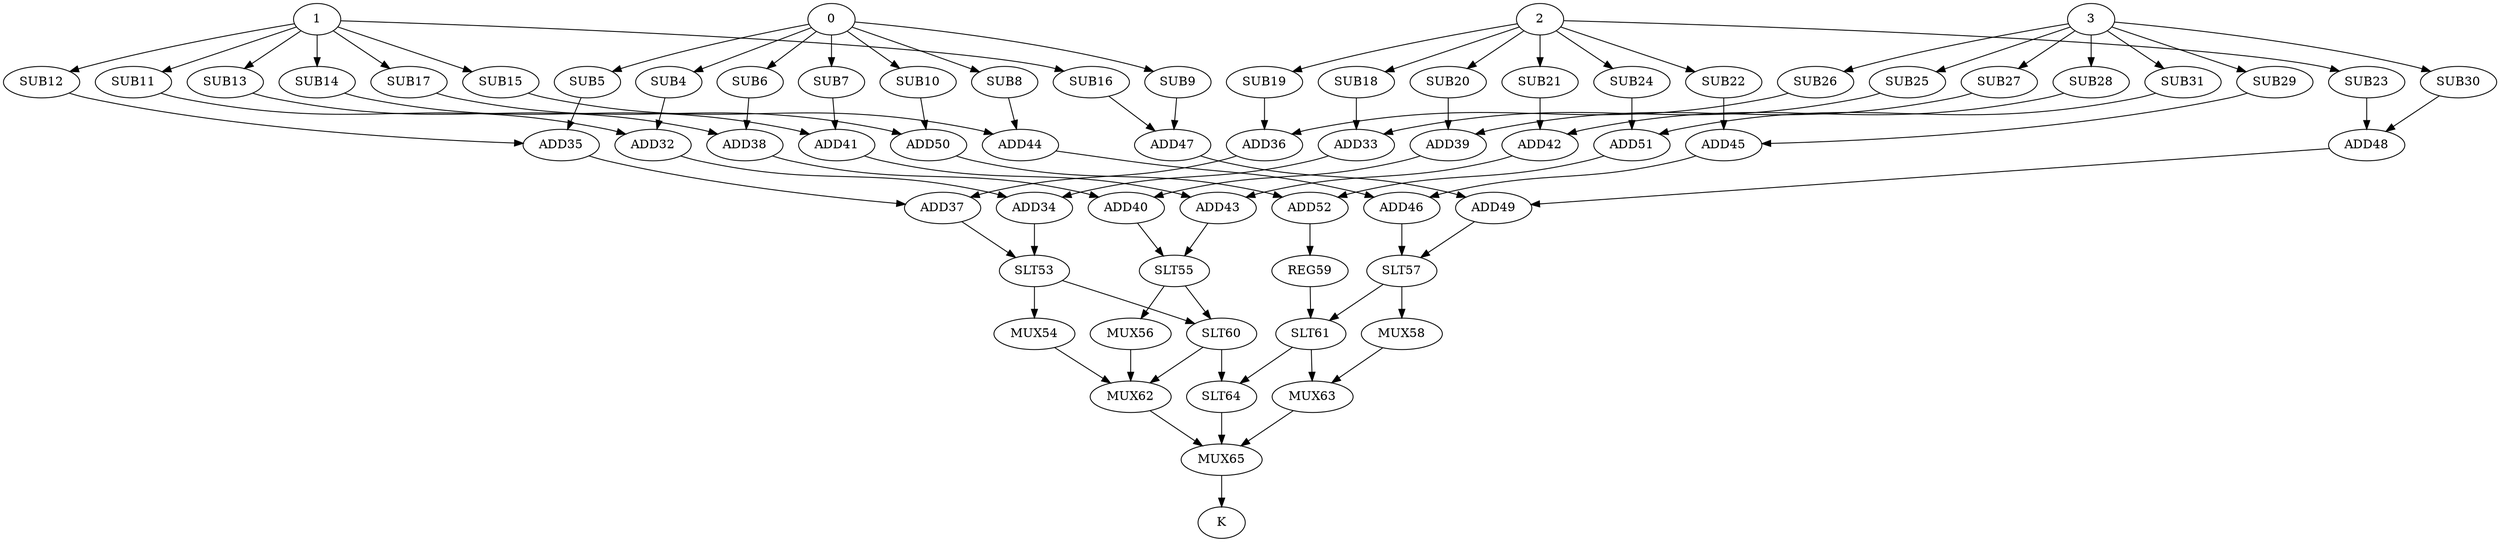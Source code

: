 strict digraph  {
0;
4 [label=SUB4];
5 [label=SUB5];
6 [label=SUB6];
7 [label=SUB7];
8 [label=SUB8];
9 [label=SUB9];
10 [label=SUB10];
1;
11 [label=SUB11];
12 [label=SUB12];
13 [label=SUB13];
14 [label=SUB14];
15 [label=SUB15];
16 [label=SUB16];
17 [label=SUB17];
2;
18 [label=SUB18];
19 [label=SUB19];
20 [label=SUB20];
21 [label=SUB21];
22 [label=SUB22];
23 [label=SUB23];
24 [label=SUB24];
3;
25 [label=SUB25];
26 [label=SUB26];
27 [label=SUB27];
28 [label=SUB28];
29 [label=SUB29];
30 [label=SUB30];
31 [label=SUB31];
32 [label=ADD32];
33 [label=ADD33];
34 [label=ADD34];
35 [label=ADD35];
36 [label=ADD36];
37 [label=ADD37];
38 [label=ADD38];
39 [label=ADD39];
40 [label=ADD40];
41 [label=ADD41];
42 [label=ADD42];
43 [label=ADD43];
44 [label=ADD44];
45 [label=ADD45];
46 [label=ADD46];
47 [label=ADD47];
48 [label=ADD48];
49 [label=ADD49];
50 [label=ADD50];
51 [label=ADD51];
52 [label=ADD52];
53 [label=SLT53];
54 [label=MUX54];
55 [label=SLT55];
56 [label=MUX56];
57 [label=SLT57];
58 [label=MUX58];
59 [label=REG59];
60 [label=SLT60];
61 [label=SLT61];
62 [label=MUX62];
63 [label=MUX63];
64 [label=SLT64];
65 [label=MUX65];
66 [label=K];
0 -> 4;
0 -> 5;
0 -> 6;
0 -> 7;
0 -> 8;
0 -> 9;
0 -> 10;
4 -> 32;
5 -> 35;
6 -> 38;
7 -> 41;
8 -> 44;
9 -> 47;
10 -> 50;
1 -> 11;
1 -> 12;
1 -> 13;
1 -> 14;
1 -> 15;
1 -> 16;
1 -> 17;
11 -> 32;
12 -> 35;
13 -> 38;
14 -> 41;
15 -> 44;
16 -> 47;
17 -> 50;
2 -> 18;
2 -> 19;
2 -> 20;
2 -> 21;
2 -> 22;
2 -> 23;
2 -> 24;
18 -> 33;
19 -> 36;
20 -> 39;
21 -> 42;
22 -> 45;
23 -> 48;
24 -> 51;
3 -> 25;
3 -> 26;
3 -> 27;
3 -> 28;
3 -> 29;
3 -> 30;
3 -> 31;
25 -> 33;
26 -> 36;
27 -> 39;
28 -> 42;
29 -> 45;
30 -> 48;
31 -> 51;
32 -> 34;
33 -> 34;
34 -> 53;
35 -> 37;
36 -> 37;
37 -> 53;
38 -> 40;
39 -> 40;
40 -> 55;
41 -> 43;
42 -> 43;
43 -> 55;
44 -> 46;
45 -> 46;
46 -> 57;
47 -> 49;
48 -> 49;
49 -> 57;
50 -> 52;
51 -> 52;
52 -> 59;
53 -> 54;
53 -> 60;
54 -> 62;
55 -> 56;
55 -> 60;
56 -> 62;
57 -> 58;
57 -> 61;
58 -> 63;
59 -> 61;
60 -> 62;
60 -> 64;
61 -> 63;
61 -> 64;
62 -> 65;
63 -> 65;
64 -> 65;
65 -> 66;
}
